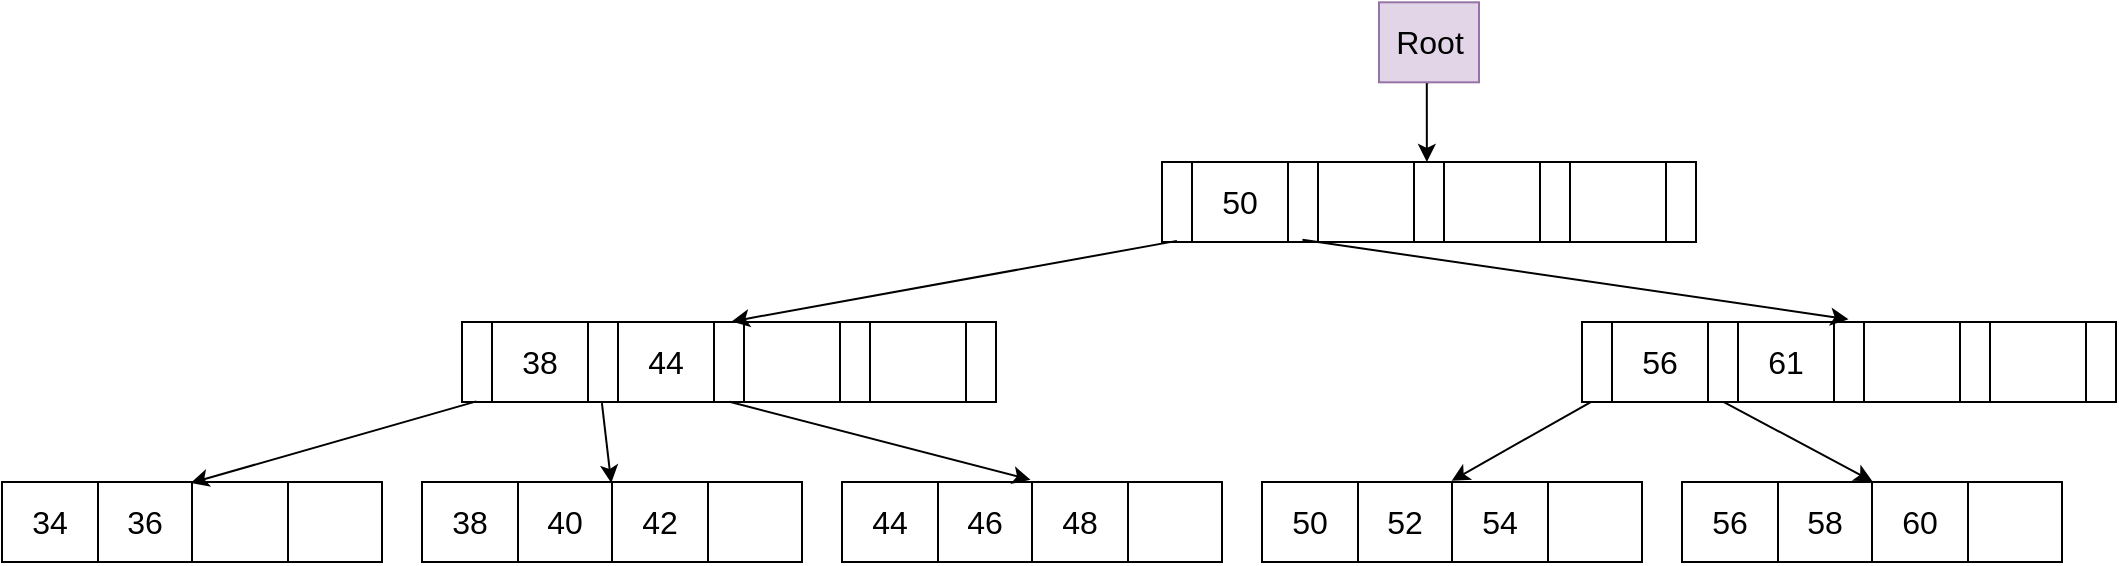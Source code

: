 <mxfile version="21.2.8" type="device">
  <diagram name="第1頁" id="AanB8yNyS1pnc1NzVk0f">
    <mxGraphModel dx="1050" dy="717" grid="1" gridSize="10" guides="1" tooltips="1" connect="1" arrows="1" fold="1" page="1" pageScale="1" pageWidth="1169" pageHeight="827" math="0" shadow="0">
      <root>
        <mxCell id="0" />
        <mxCell id="1" parent="0" />
        <mxCell id="gfehp5p-V9e-1P1ylHKR-1" value="" style="shape=table;startSize=0;container=1;collapsible=0;childLayout=tableLayout;fontSize=16;" parent="1" vertex="1">
          <mxGeometry x="270" y="200" width="267" height="40" as="geometry" />
        </mxCell>
        <mxCell id="gfehp5p-V9e-1P1ylHKR-2" value="" style="shape=tableRow;horizontal=0;startSize=0;swimlaneHead=0;swimlaneBody=0;strokeColor=inherit;top=0;left=0;bottom=0;right=0;collapsible=0;dropTarget=0;fillColor=none;points=[[0,0.5],[1,0.5]];portConstraint=eastwest;fontSize=16;" parent="gfehp5p-V9e-1P1ylHKR-1" vertex="1">
          <mxGeometry width="267" height="40" as="geometry" />
        </mxCell>
        <mxCell id="gfehp5p-V9e-1P1ylHKR-3" value="" style="shape=partialRectangle;html=1;whiteSpace=wrap;connectable=0;strokeColor=inherit;overflow=hidden;fillColor=none;top=0;left=0;bottom=0;right=0;pointerEvents=1;fontSize=16;" parent="gfehp5p-V9e-1P1ylHKR-2" vertex="1">
          <mxGeometry width="15" height="40" as="geometry">
            <mxRectangle width="15" height="40" as="alternateBounds" />
          </mxGeometry>
        </mxCell>
        <mxCell id="gfehp5p-V9e-1P1ylHKR-4" value="38" style="shape=partialRectangle;html=1;whiteSpace=wrap;connectable=0;strokeColor=inherit;overflow=hidden;fillColor=none;top=0;left=0;bottom=0;right=0;pointerEvents=1;fontSize=16;" parent="gfehp5p-V9e-1P1ylHKR-2" vertex="1">
          <mxGeometry x="15" width="48" height="40" as="geometry">
            <mxRectangle width="48" height="40" as="alternateBounds" />
          </mxGeometry>
        </mxCell>
        <mxCell id="gfehp5p-V9e-1P1ylHKR-5" value="" style="shape=partialRectangle;html=1;whiteSpace=wrap;connectable=0;strokeColor=inherit;overflow=hidden;fillColor=none;top=0;left=0;bottom=0;right=0;pointerEvents=1;fontSize=16;" parent="gfehp5p-V9e-1P1ylHKR-2" vertex="1">
          <mxGeometry x="63" width="15" height="40" as="geometry">
            <mxRectangle width="15" height="40" as="alternateBounds" />
          </mxGeometry>
        </mxCell>
        <mxCell id="gfehp5p-V9e-1P1ylHKR-22" value="44" style="shape=partialRectangle;html=1;whiteSpace=wrap;connectable=0;strokeColor=inherit;overflow=hidden;fillColor=none;top=0;left=0;bottom=0;right=0;pointerEvents=1;fontSize=16;" parent="gfehp5p-V9e-1P1ylHKR-2" vertex="1">
          <mxGeometry x="78" width="48" height="40" as="geometry">
            <mxRectangle width="48" height="40" as="alternateBounds" />
          </mxGeometry>
        </mxCell>
        <mxCell id="gfehp5p-V9e-1P1ylHKR-29" style="shape=partialRectangle;html=1;whiteSpace=wrap;connectable=0;strokeColor=inherit;overflow=hidden;fillColor=none;top=0;left=0;bottom=0;right=0;pointerEvents=1;fontSize=16;" parent="gfehp5p-V9e-1P1ylHKR-2" vertex="1">
          <mxGeometry x="126" width="15" height="40" as="geometry">
            <mxRectangle width="15" height="40" as="alternateBounds" />
          </mxGeometry>
        </mxCell>
        <mxCell id="gfehp5p-V9e-1P1ylHKR-30" value="" style="shape=partialRectangle;html=1;whiteSpace=wrap;connectable=0;strokeColor=inherit;overflow=hidden;fillColor=none;top=0;left=0;bottom=0;right=0;pointerEvents=1;fontSize=16;" parent="gfehp5p-V9e-1P1ylHKR-2" vertex="1">
          <mxGeometry x="141" width="48" height="40" as="geometry">
            <mxRectangle width="48" height="40" as="alternateBounds" />
          </mxGeometry>
        </mxCell>
        <mxCell id="gfehp5p-V9e-1P1ylHKR-31" style="shape=partialRectangle;html=1;whiteSpace=wrap;connectable=0;strokeColor=inherit;overflow=hidden;fillColor=none;top=0;left=0;bottom=0;right=0;pointerEvents=1;fontSize=16;" parent="gfehp5p-V9e-1P1ylHKR-2" vertex="1">
          <mxGeometry x="189" width="15" height="40" as="geometry">
            <mxRectangle width="15" height="40" as="alternateBounds" />
          </mxGeometry>
        </mxCell>
        <mxCell id="gfehp5p-V9e-1P1ylHKR-32" value="" style="shape=partialRectangle;html=1;whiteSpace=wrap;connectable=0;strokeColor=inherit;overflow=hidden;fillColor=none;top=0;left=0;bottom=0;right=0;pointerEvents=1;fontSize=16;" parent="gfehp5p-V9e-1P1ylHKR-2" vertex="1">
          <mxGeometry x="204" width="48" height="40" as="geometry">
            <mxRectangle width="48" height="40" as="alternateBounds" />
          </mxGeometry>
        </mxCell>
        <mxCell id="gfehp5p-V9e-1P1ylHKR-33" style="shape=partialRectangle;html=1;whiteSpace=wrap;connectable=0;strokeColor=inherit;overflow=hidden;fillColor=none;top=0;left=0;bottom=0;right=0;pointerEvents=1;fontSize=16;" parent="gfehp5p-V9e-1P1ylHKR-2" vertex="1">
          <mxGeometry x="252" width="15" height="40" as="geometry">
            <mxRectangle width="15" height="40" as="alternateBounds" />
          </mxGeometry>
        </mxCell>
        <mxCell id="gfehp5p-V9e-1P1ylHKR-23" value="" style="shape=table;startSize=0;container=1;collapsible=0;childLayout=tableLayout;fontSize=16;" parent="1" vertex="1">
          <mxGeometry x="40" y="280" width="190" height="40" as="geometry" />
        </mxCell>
        <mxCell id="gfehp5p-V9e-1P1ylHKR-24" value="" style="shape=tableRow;horizontal=0;startSize=0;swimlaneHead=0;swimlaneBody=0;strokeColor=inherit;top=0;left=0;bottom=0;right=0;collapsible=0;dropTarget=0;fillColor=none;points=[[0,0.5],[1,0.5]];portConstraint=eastwest;fontSize=16;" parent="gfehp5p-V9e-1P1ylHKR-23" vertex="1">
          <mxGeometry width="190" height="40" as="geometry" />
        </mxCell>
        <mxCell id="gfehp5p-V9e-1P1ylHKR-25" value="34" style="shape=partialRectangle;html=1;whiteSpace=wrap;connectable=0;strokeColor=inherit;overflow=hidden;fillColor=none;top=0;left=0;bottom=0;right=0;pointerEvents=1;fontSize=16;" parent="gfehp5p-V9e-1P1ylHKR-24" vertex="1">
          <mxGeometry width="48" height="40" as="geometry">
            <mxRectangle width="48" height="40" as="alternateBounds" />
          </mxGeometry>
        </mxCell>
        <mxCell id="gfehp5p-V9e-1P1ylHKR-26" value="36" style="shape=partialRectangle;html=1;whiteSpace=wrap;connectable=0;strokeColor=inherit;overflow=hidden;fillColor=none;top=0;left=0;bottom=0;right=0;pointerEvents=1;fontSize=16;" parent="gfehp5p-V9e-1P1ylHKR-24" vertex="1">
          <mxGeometry x="48" width="47" height="40" as="geometry">
            <mxRectangle width="47" height="40" as="alternateBounds" />
          </mxGeometry>
        </mxCell>
        <mxCell id="gfehp5p-V9e-1P1ylHKR-27" value="" style="shape=partialRectangle;html=1;whiteSpace=wrap;connectable=0;overflow=hidden;top=0;left=0;bottom=0;right=0;pointerEvents=1;fontSize=16;fillColor=none;strokeColor=inherit;" parent="gfehp5p-V9e-1P1ylHKR-24" vertex="1">
          <mxGeometry x="95" width="48" height="40" as="geometry">
            <mxRectangle width="48" height="40" as="alternateBounds" />
          </mxGeometry>
        </mxCell>
        <mxCell id="gfehp5p-V9e-1P1ylHKR-28" value="" style="shape=partialRectangle;html=1;whiteSpace=wrap;connectable=0;strokeColor=inherit;overflow=hidden;fillColor=none;top=0;left=0;bottom=0;right=0;pointerEvents=1;fontSize=16;" parent="gfehp5p-V9e-1P1ylHKR-24" vertex="1">
          <mxGeometry x="143" width="47" height="40" as="geometry">
            <mxRectangle width="47" height="40" as="alternateBounds" />
          </mxGeometry>
        </mxCell>
        <mxCell id="gfehp5p-V9e-1P1ylHKR-34" value="" style="endArrow=classic;html=1;rounded=0;exitX=0.027;exitY=0.992;exitDx=0;exitDy=0;exitPerimeter=0;entryX=0.497;entryY=0.012;entryDx=0;entryDy=0;entryPerimeter=0;strokeWidth=1;" parent="1" source="gfehp5p-V9e-1P1ylHKR-2" target="gfehp5p-V9e-1P1ylHKR-24" edge="1">
          <mxGeometry width="50" height="50" relative="1" as="geometry">
            <mxPoint x="360" y="470" as="sourcePoint" />
            <mxPoint x="410" y="420" as="targetPoint" />
          </mxGeometry>
        </mxCell>
        <mxCell id="gfehp5p-V9e-1P1ylHKR-37" style="edgeStyle=orthogonalEdgeStyle;rounded=0;orthogonalLoop=1;jettySize=auto;html=1;exitX=0.5;exitY=1;exitDx=0;exitDy=0;entryX=0.496;entryY=-0.004;entryDx=0;entryDy=0;entryPerimeter=0;strokeWidth=1;" parent="1" source="gfehp5p-V9e-1P1ylHKR-36" edge="1">
          <mxGeometry relative="1" as="geometry">
            <mxPoint x="752.432" y="120.0" as="targetPoint" />
          </mxGeometry>
        </mxCell>
        <mxCell id="gfehp5p-V9e-1P1ylHKR-36" value="&lt;font style=&quot;font-size: 16px;&quot;&gt;Root&lt;/font&gt;" style="rounded=0;whiteSpace=wrap;html=1;fillColor=#e1d5e7;strokeColor=#9673a6;" parent="1" vertex="1">
          <mxGeometry x="728.5" y="40.16" width="50" height="40" as="geometry" />
        </mxCell>
        <mxCell id="9ntbfwSOvVafJQgxA-3O-5" value="" style="shape=table;startSize=0;container=1;collapsible=0;childLayout=tableLayout;fontSize=16;" parent="1" vertex="1">
          <mxGeometry x="460" y="280" width="190" height="40" as="geometry" />
        </mxCell>
        <mxCell id="9ntbfwSOvVafJQgxA-3O-6" value="" style="shape=tableRow;horizontal=0;startSize=0;swimlaneHead=0;swimlaneBody=0;strokeColor=inherit;top=0;left=0;bottom=0;right=0;collapsible=0;dropTarget=0;fillColor=none;points=[[0,0.5],[1,0.5]];portConstraint=eastwest;fontSize=16;" parent="9ntbfwSOvVafJQgxA-3O-5" vertex="1">
          <mxGeometry width="190" height="40" as="geometry" />
        </mxCell>
        <mxCell id="9ntbfwSOvVafJQgxA-3O-7" value="44" style="shape=partialRectangle;html=1;whiteSpace=wrap;connectable=0;strokeColor=inherit;overflow=hidden;fillColor=none;top=0;left=0;bottom=0;right=0;pointerEvents=1;fontSize=16;" parent="9ntbfwSOvVafJQgxA-3O-6" vertex="1">
          <mxGeometry width="48" height="40" as="geometry">
            <mxRectangle width="48" height="40" as="alternateBounds" />
          </mxGeometry>
        </mxCell>
        <mxCell id="9ntbfwSOvVafJQgxA-3O-8" value="46" style="shape=partialRectangle;html=1;whiteSpace=wrap;connectable=0;strokeColor=inherit;overflow=hidden;fillColor=none;top=0;left=0;bottom=0;right=0;pointerEvents=1;fontSize=16;" parent="9ntbfwSOvVafJQgxA-3O-6" vertex="1">
          <mxGeometry x="48" width="47" height="40" as="geometry">
            <mxRectangle width="47" height="40" as="alternateBounds" />
          </mxGeometry>
        </mxCell>
        <mxCell id="9ntbfwSOvVafJQgxA-3O-9" value="48" style="shape=partialRectangle;html=1;whiteSpace=wrap;connectable=0;overflow=hidden;top=0;left=0;bottom=0;right=0;pointerEvents=1;fontSize=16;fillColor=none;strokeColor=inherit;" parent="9ntbfwSOvVafJQgxA-3O-6" vertex="1">
          <mxGeometry x="95" width="48" height="40" as="geometry">
            <mxRectangle width="48" height="40" as="alternateBounds" />
          </mxGeometry>
        </mxCell>
        <mxCell id="9ntbfwSOvVafJQgxA-3O-10" value="" style="shape=partialRectangle;html=1;whiteSpace=wrap;connectable=0;strokeColor=inherit;overflow=hidden;fillColor=none;top=0;left=0;bottom=0;right=0;pointerEvents=1;fontSize=16;" parent="9ntbfwSOvVafJQgxA-3O-6" vertex="1">
          <mxGeometry x="143" width="47" height="40" as="geometry">
            <mxRectangle width="47" height="40" as="alternateBounds" />
          </mxGeometry>
        </mxCell>
        <mxCell id="DPHD8KvLjeDx3O2cw2pP-1" value="" style="shape=table;startSize=0;container=1;collapsible=0;childLayout=tableLayout;fontSize=16;" parent="1" vertex="1">
          <mxGeometry x="670" y="280" width="190" height="40" as="geometry" />
        </mxCell>
        <mxCell id="DPHD8KvLjeDx3O2cw2pP-2" value="" style="shape=tableRow;horizontal=0;startSize=0;swimlaneHead=0;swimlaneBody=0;strokeColor=inherit;top=0;left=0;bottom=0;right=0;collapsible=0;dropTarget=0;fillColor=none;points=[[0,0.5],[1,0.5]];portConstraint=eastwest;fontSize=16;" parent="DPHD8KvLjeDx3O2cw2pP-1" vertex="1">
          <mxGeometry width="190" height="40" as="geometry" />
        </mxCell>
        <mxCell id="DPHD8KvLjeDx3O2cw2pP-3" value="50" style="shape=partialRectangle;html=1;whiteSpace=wrap;connectable=0;strokeColor=inherit;overflow=hidden;fillColor=none;top=0;left=0;bottom=0;right=0;pointerEvents=1;fontSize=16;" parent="DPHD8KvLjeDx3O2cw2pP-2" vertex="1">
          <mxGeometry width="48" height="40" as="geometry">
            <mxRectangle width="48" height="40" as="alternateBounds" />
          </mxGeometry>
        </mxCell>
        <mxCell id="DPHD8KvLjeDx3O2cw2pP-4" value="52" style="shape=partialRectangle;html=1;whiteSpace=wrap;connectable=0;strokeColor=inherit;overflow=hidden;fillColor=none;top=0;left=0;bottom=0;right=0;pointerEvents=1;fontSize=16;" parent="DPHD8KvLjeDx3O2cw2pP-2" vertex="1">
          <mxGeometry x="48" width="47" height="40" as="geometry">
            <mxRectangle width="47" height="40" as="alternateBounds" />
          </mxGeometry>
        </mxCell>
        <mxCell id="DPHD8KvLjeDx3O2cw2pP-5" value="54" style="shape=partialRectangle;html=1;whiteSpace=wrap;connectable=0;overflow=hidden;top=0;left=0;bottom=0;right=0;pointerEvents=1;fontSize=16;fillColor=none;strokeColor=inherit;" parent="DPHD8KvLjeDx3O2cw2pP-2" vertex="1">
          <mxGeometry x="95" width="48" height="40" as="geometry">
            <mxRectangle width="48" height="40" as="alternateBounds" />
          </mxGeometry>
        </mxCell>
        <mxCell id="DPHD8KvLjeDx3O2cw2pP-6" value="" style="shape=partialRectangle;html=1;whiteSpace=wrap;connectable=0;strokeColor=inherit;overflow=hidden;fillColor=none;top=0;left=0;bottom=0;right=0;pointerEvents=1;fontSize=16;" parent="DPHD8KvLjeDx3O2cw2pP-2" vertex="1">
          <mxGeometry x="143" width="47" height="40" as="geometry">
            <mxRectangle width="47" height="40" as="alternateBounds" />
          </mxGeometry>
        </mxCell>
        <mxCell id="DPHD8KvLjeDx3O2cw2pP-7" value="" style="shape=table;startSize=0;container=1;collapsible=0;childLayout=tableLayout;fontSize=16;" parent="1" vertex="1">
          <mxGeometry x="880" y="280" width="190" height="40" as="geometry" />
        </mxCell>
        <mxCell id="DPHD8KvLjeDx3O2cw2pP-8" value="" style="shape=tableRow;horizontal=0;startSize=0;swimlaneHead=0;swimlaneBody=0;strokeColor=inherit;top=0;left=0;bottom=0;right=0;collapsible=0;dropTarget=0;fillColor=none;points=[[0,0.5],[1,0.5]];portConstraint=eastwest;fontSize=16;" parent="DPHD8KvLjeDx3O2cw2pP-7" vertex="1">
          <mxGeometry width="190" height="40" as="geometry" />
        </mxCell>
        <mxCell id="DPHD8KvLjeDx3O2cw2pP-9" value="56" style="shape=partialRectangle;html=1;whiteSpace=wrap;connectable=0;strokeColor=inherit;overflow=hidden;fillColor=none;top=0;left=0;bottom=0;right=0;pointerEvents=1;fontSize=16;" parent="DPHD8KvLjeDx3O2cw2pP-8" vertex="1">
          <mxGeometry width="48" height="40" as="geometry">
            <mxRectangle width="48" height="40" as="alternateBounds" />
          </mxGeometry>
        </mxCell>
        <mxCell id="DPHD8KvLjeDx3O2cw2pP-10" value="58" style="shape=partialRectangle;html=1;whiteSpace=wrap;connectable=0;strokeColor=inherit;overflow=hidden;fillColor=none;top=0;left=0;bottom=0;right=0;pointerEvents=1;fontSize=16;" parent="DPHD8KvLjeDx3O2cw2pP-8" vertex="1">
          <mxGeometry x="48" width="47" height="40" as="geometry">
            <mxRectangle width="47" height="40" as="alternateBounds" />
          </mxGeometry>
        </mxCell>
        <mxCell id="DPHD8KvLjeDx3O2cw2pP-11" value="60" style="shape=partialRectangle;html=1;whiteSpace=wrap;connectable=0;overflow=hidden;top=0;left=0;bottom=0;right=0;pointerEvents=1;fontSize=16;fillColor=none;strokeColor=inherit;" parent="DPHD8KvLjeDx3O2cw2pP-8" vertex="1">
          <mxGeometry x="95" width="48" height="40" as="geometry">
            <mxRectangle width="48" height="40" as="alternateBounds" />
          </mxGeometry>
        </mxCell>
        <mxCell id="DPHD8KvLjeDx3O2cw2pP-12" value="" style="shape=partialRectangle;html=1;whiteSpace=wrap;connectable=0;strokeColor=inherit;overflow=hidden;fillColor=none;top=0;left=0;bottom=0;right=0;pointerEvents=1;fontSize=16;" parent="DPHD8KvLjeDx3O2cw2pP-8" vertex="1">
          <mxGeometry x="143" width="47" height="40" as="geometry">
            <mxRectangle width="47" height="40" as="alternateBounds" />
          </mxGeometry>
        </mxCell>
        <mxCell id="DPHD8KvLjeDx3O2cw2pP-19" value="" style="shape=table;startSize=0;container=1;collapsible=0;childLayout=tableLayout;fontSize=16;" parent="1" vertex="1">
          <mxGeometry x="250" y="280" width="190" height="40" as="geometry" />
        </mxCell>
        <mxCell id="DPHD8KvLjeDx3O2cw2pP-20" value="" style="shape=tableRow;horizontal=0;startSize=0;swimlaneHead=0;swimlaneBody=0;strokeColor=inherit;top=0;left=0;bottom=0;right=0;collapsible=0;dropTarget=0;fillColor=none;points=[[0,0.5],[1,0.5]];portConstraint=eastwest;fontSize=16;" parent="DPHD8KvLjeDx3O2cw2pP-19" vertex="1">
          <mxGeometry width="190" height="40" as="geometry" />
        </mxCell>
        <mxCell id="DPHD8KvLjeDx3O2cw2pP-21" value="38" style="shape=partialRectangle;html=1;whiteSpace=wrap;connectable=0;strokeColor=inherit;overflow=hidden;fillColor=none;top=0;left=0;bottom=0;right=0;pointerEvents=1;fontSize=16;" parent="DPHD8KvLjeDx3O2cw2pP-20" vertex="1">
          <mxGeometry width="48" height="40" as="geometry">
            <mxRectangle width="48" height="40" as="alternateBounds" />
          </mxGeometry>
        </mxCell>
        <mxCell id="DPHD8KvLjeDx3O2cw2pP-22" value="40" style="shape=partialRectangle;html=1;whiteSpace=wrap;connectable=0;strokeColor=inherit;overflow=hidden;fillColor=none;top=0;left=0;bottom=0;right=0;pointerEvents=1;fontSize=16;" parent="DPHD8KvLjeDx3O2cw2pP-20" vertex="1">
          <mxGeometry x="48" width="47" height="40" as="geometry">
            <mxRectangle width="47" height="40" as="alternateBounds" />
          </mxGeometry>
        </mxCell>
        <mxCell id="DPHD8KvLjeDx3O2cw2pP-23" value="42" style="shape=partialRectangle;html=1;whiteSpace=wrap;connectable=0;overflow=hidden;top=0;left=0;bottom=0;right=0;pointerEvents=1;fontSize=16;fillColor=none;strokeColor=inherit;" parent="DPHD8KvLjeDx3O2cw2pP-20" vertex="1">
          <mxGeometry x="95" width="48" height="40" as="geometry">
            <mxRectangle width="48" height="40" as="alternateBounds" />
          </mxGeometry>
        </mxCell>
        <mxCell id="DPHD8KvLjeDx3O2cw2pP-24" value="" style="shape=partialRectangle;html=1;whiteSpace=wrap;connectable=0;strokeColor=inherit;overflow=hidden;fillColor=none;top=0;left=0;bottom=0;right=0;pointerEvents=1;fontSize=16;" parent="DPHD8KvLjeDx3O2cw2pP-20" vertex="1">
          <mxGeometry x="143" width="47" height="40" as="geometry">
            <mxRectangle width="47" height="40" as="alternateBounds" />
          </mxGeometry>
        </mxCell>
        <mxCell id="DPHD8KvLjeDx3O2cw2pP-27" value="" style="endArrow=classic;html=1;rounded=0;entryX=0.498;entryY=0.012;entryDx=0;entryDy=0;entryPerimeter=0;exitX=0.262;exitY=1.015;exitDx=0;exitDy=0;exitPerimeter=0;" parent="1" source="gfehp5p-V9e-1P1ylHKR-2" target="DPHD8KvLjeDx3O2cw2pP-20" edge="1">
          <mxGeometry width="50" height="50" relative="1" as="geometry">
            <mxPoint x="500" y="290" as="sourcePoint" />
            <mxPoint x="550" y="240" as="targetPoint" />
          </mxGeometry>
        </mxCell>
        <mxCell id="DPHD8KvLjeDx3O2cw2pP-28" value="" style="endArrow=classic;html=1;rounded=0;exitX=0.501;exitY=0.998;exitDx=0;exitDy=0;exitPerimeter=0;entryX=0.496;entryY=-0.028;entryDx=0;entryDy=0;entryPerimeter=0;" parent="1" source="gfehp5p-V9e-1P1ylHKR-2" target="9ntbfwSOvVafJQgxA-3O-6" edge="1">
          <mxGeometry width="50" height="50" relative="1" as="geometry">
            <mxPoint x="450" y="280" as="sourcePoint" />
            <mxPoint x="560" y="270" as="targetPoint" />
          </mxGeometry>
        </mxCell>
        <mxCell id="DPHD8KvLjeDx3O2cw2pP-29" value="" style="endArrow=classic;html=1;rounded=0;exitX=0.023;exitY=0.976;exitDx=0;exitDy=0;exitPerimeter=0;entryX=0.499;entryY=-0.015;entryDx=0;entryDy=0;entryPerimeter=0;strokeWidth=1;" parent="1" source="qTBQinEutYgDuaatDzrs-2" target="DPHD8KvLjeDx3O2cw2pP-2" edge="1">
          <mxGeometry width="50" height="50" relative="1" as="geometry">
            <mxPoint x="700" y="280" as="sourcePoint" />
            <mxPoint x="750" y="230" as="targetPoint" />
          </mxGeometry>
        </mxCell>
        <mxCell id="DPHD8KvLjeDx3O2cw2pP-30" value="" style="endArrow=classic;html=1;rounded=0;exitX=0.264;exitY=0.995;exitDx=0;exitDy=0;exitPerimeter=0;entryX=0.501;entryY=-0.008;entryDx=0;entryDy=0;entryPerimeter=0;strokeWidth=1;" parent="1" source="qTBQinEutYgDuaatDzrs-2" target="DPHD8KvLjeDx3O2cw2pP-8" edge="1">
          <mxGeometry width="50" height="50" relative="1" as="geometry">
            <mxPoint x="700" y="280" as="sourcePoint" />
            <mxPoint x="880" y="270" as="targetPoint" />
          </mxGeometry>
        </mxCell>
        <mxCell id="qTBQinEutYgDuaatDzrs-1" value="" style="shape=table;startSize=0;container=1;collapsible=0;childLayout=tableLayout;fontSize=16;" parent="1" vertex="1">
          <mxGeometry x="830" y="200" width="267" height="40" as="geometry" />
        </mxCell>
        <mxCell id="qTBQinEutYgDuaatDzrs-2" value="" style="shape=tableRow;horizontal=0;startSize=0;swimlaneHead=0;swimlaneBody=0;strokeColor=inherit;top=0;left=0;bottom=0;right=0;collapsible=0;dropTarget=0;fillColor=none;points=[[0,0.5],[1,0.5]];portConstraint=eastwest;fontSize=16;" parent="qTBQinEutYgDuaatDzrs-1" vertex="1">
          <mxGeometry width="267" height="40" as="geometry" />
        </mxCell>
        <mxCell id="qTBQinEutYgDuaatDzrs-3" value="" style="shape=partialRectangle;html=1;whiteSpace=wrap;connectable=0;strokeColor=inherit;overflow=hidden;fillColor=none;top=0;left=0;bottom=0;right=0;pointerEvents=1;fontSize=16;" parent="qTBQinEutYgDuaatDzrs-2" vertex="1">
          <mxGeometry width="15" height="40" as="geometry">
            <mxRectangle width="15" height="40" as="alternateBounds" />
          </mxGeometry>
        </mxCell>
        <mxCell id="qTBQinEutYgDuaatDzrs-4" value="56" style="shape=partialRectangle;html=1;whiteSpace=wrap;connectable=0;strokeColor=inherit;overflow=hidden;fillColor=none;top=0;left=0;bottom=0;right=0;pointerEvents=1;fontSize=16;" parent="qTBQinEutYgDuaatDzrs-2" vertex="1">
          <mxGeometry x="15" width="48" height="40" as="geometry">
            <mxRectangle width="48" height="40" as="alternateBounds" />
          </mxGeometry>
        </mxCell>
        <mxCell id="qTBQinEutYgDuaatDzrs-5" value="" style="shape=partialRectangle;html=1;whiteSpace=wrap;connectable=0;strokeColor=inherit;overflow=hidden;fillColor=none;top=0;left=0;bottom=0;right=0;pointerEvents=1;fontSize=16;" parent="qTBQinEutYgDuaatDzrs-2" vertex="1">
          <mxGeometry x="63" width="15" height="40" as="geometry">
            <mxRectangle width="15" height="40" as="alternateBounds" />
          </mxGeometry>
        </mxCell>
        <mxCell id="qTBQinEutYgDuaatDzrs-6" value="61" style="shape=partialRectangle;html=1;whiteSpace=wrap;connectable=0;strokeColor=inherit;overflow=hidden;fillColor=none;top=0;left=0;bottom=0;right=0;pointerEvents=1;fontSize=16;" parent="qTBQinEutYgDuaatDzrs-2" vertex="1">
          <mxGeometry x="78" width="48" height="40" as="geometry">
            <mxRectangle width="48" height="40" as="alternateBounds" />
          </mxGeometry>
        </mxCell>
        <mxCell id="qTBQinEutYgDuaatDzrs-7" style="shape=partialRectangle;html=1;whiteSpace=wrap;connectable=0;strokeColor=inherit;overflow=hidden;fillColor=none;top=0;left=0;bottom=0;right=0;pointerEvents=1;fontSize=16;" parent="qTBQinEutYgDuaatDzrs-2" vertex="1">
          <mxGeometry x="126" width="15" height="40" as="geometry">
            <mxRectangle width="15" height="40" as="alternateBounds" />
          </mxGeometry>
        </mxCell>
        <mxCell id="qTBQinEutYgDuaatDzrs-8" value="" style="shape=partialRectangle;html=1;whiteSpace=wrap;connectable=0;strokeColor=inherit;overflow=hidden;fillColor=none;top=0;left=0;bottom=0;right=0;pointerEvents=1;fontSize=16;" parent="qTBQinEutYgDuaatDzrs-2" vertex="1">
          <mxGeometry x="141" width="48" height="40" as="geometry">
            <mxRectangle width="48" height="40" as="alternateBounds" />
          </mxGeometry>
        </mxCell>
        <mxCell id="qTBQinEutYgDuaatDzrs-9" style="shape=partialRectangle;html=1;whiteSpace=wrap;connectable=0;strokeColor=inherit;overflow=hidden;fillColor=none;top=0;left=0;bottom=0;right=0;pointerEvents=1;fontSize=16;" parent="qTBQinEutYgDuaatDzrs-2" vertex="1">
          <mxGeometry x="189" width="15" height="40" as="geometry">
            <mxRectangle width="15" height="40" as="alternateBounds" />
          </mxGeometry>
        </mxCell>
        <mxCell id="qTBQinEutYgDuaatDzrs-10" value="" style="shape=partialRectangle;html=1;whiteSpace=wrap;connectable=0;strokeColor=inherit;overflow=hidden;fillColor=none;top=0;left=0;bottom=0;right=0;pointerEvents=1;fontSize=16;" parent="qTBQinEutYgDuaatDzrs-2" vertex="1">
          <mxGeometry x="204" width="48" height="40" as="geometry">
            <mxRectangle width="48" height="40" as="alternateBounds" />
          </mxGeometry>
        </mxCell>
        <mxCell id="qTBQinEutYgDuaatDzrs-11" style="shape=partialRectangle;html=1;whiteSpace=wrap;connectable=0;strokeColor=inherit;overflow=hidden;fillColor=none;top=0;left=0;bottom=0;right=0;pointerEvents=1;fontSize=16;" parent="qTBQinEutYgDuaatDzrs-2" vertex="1">
          <mxGeometry x="252" width="15" height="40" as="geometry">
            <mxRectangle width="15" height="40" as="alternateBounds" />
          </mxGeometry>
        </mxCell>
        <mxCell id="DU2g8ndzWcMMw-Ya83mn-1" value="" style="shape=table;startSize=0;container=1;collapsible=0;childLayout=tableLayout;fontSize=16;" parent="1" vertex="1">
          <mxGeometry x="620" y="120" width="267" height="40" as="geometry" />
        </mxCell>
        <mxCell id="DU2g8ndzWcMMw-Ya83mn-2" value="" style="shape=tableRow;horizontal=0;startSize=0;swimlaneHead=0;swimlaneBody=0;strokeColor=inherit;top=0;left=0;bottom=0;right=0;collapsible=0;dropTarget=0;fillColor=none;points=[[0,0.5],[1,0.5]];portConstraint=eastwest;fontSize=16;" parent="DU2g8ndzWcMMw-Ya83mn-1" vertex="1">
          <mxGeometry width="267" height="40" as="geometry" />
        </mxCell>
        <mxCell id="DU2g8ndzWcMMw-Ya83mn-3" value="" style="shape=partialRectangle;html=1;whiteSpace=wrap;connectable=0;strokeColor=inherit;overflow=hidden;fillColor=none;top=0;left=0;bottom=0;right=0;pointerEvents=1;fontSize=16;" parent="DU2g8ndzWcMMw-Ya83mn-2" vertex="1">
          <mxGeometry width="15" height="40" as="geometry">
            <mxRectangle width="15" height="40" as="alternateBounds" />
          </mxGeometry>
        </mxCell>
        <mxCell id="DU2g8ndzWcMMw-Ya83mn-4" value="50" style="shape=partialRectangle;html=1;whiteSpace=wrap;connectable=0;strokeColor=inherit;overflow=hidden;fillColor=none;top=0;left=0;bottom=0;right=0;pointerEvents=1;fontSize=16;" parent="DU2g8ndzWcMMw-Ya83mn-2" vertex="1">
          <mxGeometry x="15" width="48" height="40" as="geometry">
            <mxRectangle width="48" height="40" as="alternateBounds" />
          </mxGeometry>
        </mxCell>
        <mxCell id="DU2g8ndzWcMMw-Ya83mn-5" value="" style="shape=partialRectangle;html=1;whiteSpace=wrap;connectable=0;strokeColor=inherit;overflow=hidden;fillColor=none;top=0;left=0;bottom=0;right=0;pointerEvents=1;fontSize=16;" parent="DU2g8ndzWcMMw-Ya83mn-2" vertex="1">
          <mxGeometry x="63" width="15" height="40" as="geometry">
            <mxRectangle width="15" height="40" as="alternateBounds" />
          </mxGeometry>
        </mxCell>
        <mxCell id="DU2g8ndzWcMMw-Ya83mn-6" value="" style="shape=partialRectangle;html=1;whiteSpace=wrap;connectable=0;strokeColor=inherit;overflow=hidden;fillColor=none;top=0;left=0;bottom=0;right=0;pointerEvents=1;fontSize=16;" parent="DU2g8ndzWcMMw-Ya83mn-2" vertex="1">
          <mxGeometry x="78" width="48" height="40" as="geometry">
            <mxRectangle width="48" height="40" as="alternateBounds" />
          </mxGeometry>
        </mxCell>
        <mxCell id="DU2g8ndzWcMMw-Ya83mn-7" style="shape=partialRectangle;html=1;whiteSpace=wrap;connectable=0;strokeColor=inherit;overflow=hidden;fillColor=none;top=0;left=0;bottom=0;right=0;pointerEvents=1;fontSize=16;" parent="DU2g8ndzWcMMw-Ya83mn-2" vertex="1">
          <mxGeometry x="126" width="15" height="40" as="geometry">
            <mxRectangle width="15" height="40" as="alternateBounds" />
          </mxGeometry>
        </mxCell>
        <mxCell id="DU2g8ndzWcMMw-Ya83mn-8" value="" style="shape=partialRectangle;html=1;whiteSpace=wrap;connectable=0;strokeColor=inherit;overflow=hidden;fillColor=none;top=0;left=0;bottom=0;right=0;pointerEvents=1;fontSize=16;" parent="DU2g8ndzWcMMw-Ya83mn-2" vertex="1">
          <mxGeometry x="141" width="48" height="40" as="geometry">
            <mxRectangle width="48" height="40" as="alternateBounds" />
          </mxGeometry>
        </mxCell>
        <mxCell id="DU2g8ndzWcMMw-Ya83mn-9" style="shape=partialRectangle;html=1;whiteSpace=wrap;connectable=0;strokeColor=inherit;overflow=hidden;fillColor=none;top=0;left=0;bottom=0;right=0;pointerEvents=1;fontSize=16;" parent="DU2g8ndzWcMMw-Ya83mn-2" vertex="1">
          <mxGeometry x="189" width="15" height="40" as="geometry">
            <mxRectangle width="15" height="40" as="alternateBounds" />
          </mxGeometry>
        </mxCell>
        <mxCell id="DU2g8ndzWcMMw-Ya83mn-10" value="" style="shape=partialRectangle;html=1;whiteSpace=wrap;connectable=0;strokeColor=inherit;overflow=hidden;fillColor=none;top=0;left=0;bottom=0;right=0;pointerEvents=1;fontSize=16;" parent="DU2g8ndzWcMMw-Ya83mn-2" vertex="1">
          <mxGeometry x="204" width="48" height="40" as="geometry">
            <mxRectangle width="48" height="40" as="alternateBounds" />
          </mxGeometry>
        </mxCell>
        <mxCell id="DU2g8ndzWcMMw-Ya83mn-11" style="shape=partialRectangle;html=1;whiteSpace=wrap;connectable=0;strokeColor=inherit;overflow=hidden;fillColor=none;top=0;left=0;bottom=0;right=0;pointerEvents=1;fontSize=16;" parent="DU2g8ndzWcMMw-Ya83mn-2" vertex="1">
          <mxGeometry x="252" width="15" height="40" as="geometry">
            <mxRectangle width="15" height="40" as="alternateBounds" />
          </mxGeometry>
        </mxCell>
        <mxCell id="DU2g8ndzWcMMw-Ya83mn-14" value="" style="endArrow=classic;html=1;rounded=0;exitX=0.028;exitY=0.986;exitDx=0;exitDy=0;exitPerimeter=0;entryX=0.505;entryY=-0.007;entryDx=0;entryDy=0;entryPerimeter=0;strokeWidth=1;" parent="1" source="DU2g8ndzWcMMw-Ya83mn-2" target="gfehp5p-V9e-1P1ylHKR-2" edge="1">
          <mxGeometry width="50" height="50" relative="1" as="geometry">
            <mxPoint x="720" y="140" as="sourcePoint" />
            <mxPoint x="770" y="90" as="targetPoint" />
          </mxGeometry>
        </mxCell>
        <mxCell id="DU2g8ndzWcMMw-Ya83mn-15" value="" style="endArrow=classic;html=1;rounded=0;exitX=0.263;exitY=0.972;exitDx=0;exitDy=0;exitPerimeter=0;entryX=0.499;entryY=-0.034;entryDx=0;entryDy=0;entryPerimeter=0;strokeWidth=1;" parent="1" source="DU2g8ndzWcMMw-Ya83mn-2" target="qTBQinEutYgDuaatDzrs-2" edge="1">
          <mxGeometry width="50" height="50" relative="1" as="geometry">
            <mxPoint x="650" y="170" as="sourcePoint" />
            <mxPoint x="700" y="120" as="targetPoint" />
          </mxGeometry>
        </mxCell>
      </root>
    </mxGraphModel>
  </diagram>
</mxfile>
